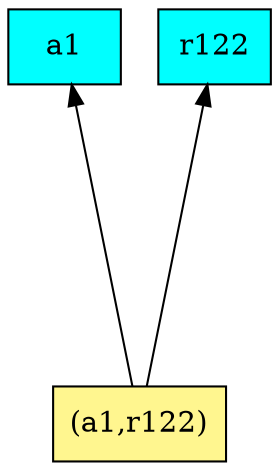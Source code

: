 digraph G {
rankdir=BT;ranksep="2.0";
"a1" [shape=record,fillcolor=cyan,style=filled,label="{a1}"];
"(a1,r122)" [shape=record,fillcolor=khaki1,style=filled,label="{(a1,r122)}"];
"r122" [shape=record,fillcolor=cyan,style=filled,label="{r122}"];
"(a1,r122)" -> "a1"
"(a1,r122)" -> "r122"
}